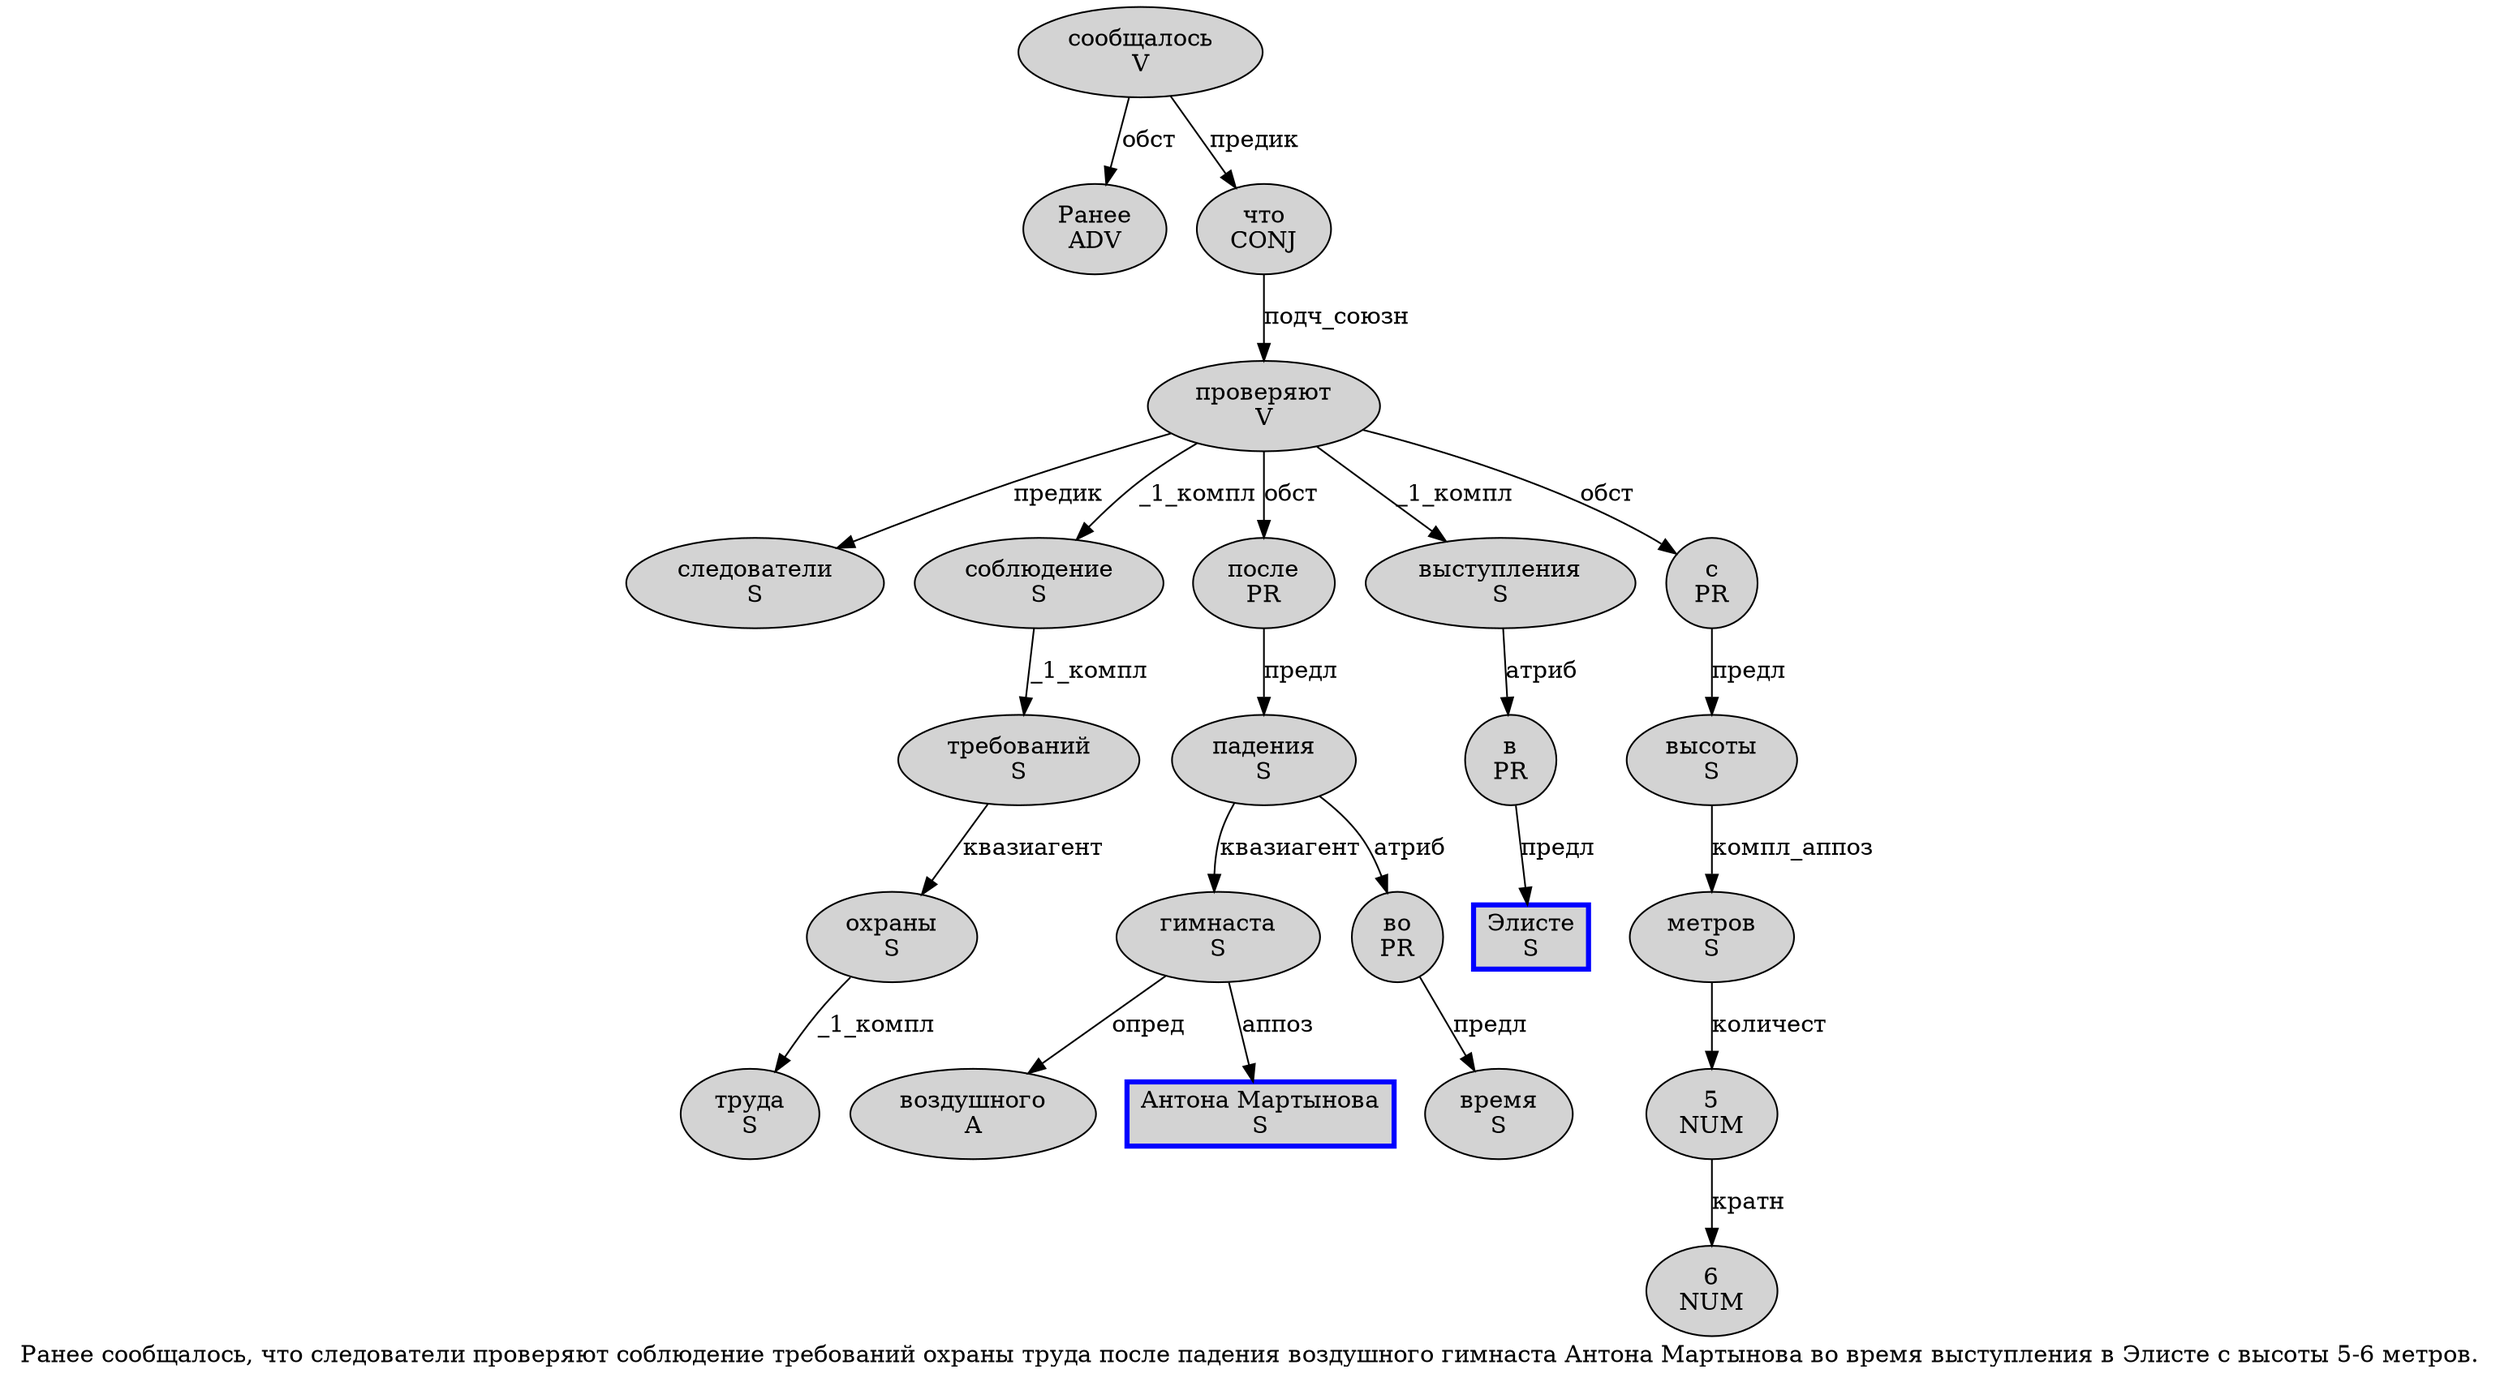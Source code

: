 digraph SENTENCE_181 {
	graph [label="Ранее сообщалось, что следователи проверяют соблюдение требований охраны труда после падения воздушного гимнаста Антона Мартынова во время выступления в Элисте с высоты 5-6 метров."]
	node [style=filled]
		0 [label="Ранее
ADV" color="" fillcolor=lightgray penwidth=1 shape=ellipse]
		1 [label="сообщалось
V" color="" fillcolor=lightgray penwidth=1 shape=ellipse]
		3 [label="что
CONJ" color="" fillcolor=lightgray penwidth=1 shape=ellipse]
		4 [label="следователи
S" color="" fillcolor=lightgray penwidth=1 shape=ellipse]
		5 [label="проверяют
V" color="" fillcolor=lightgray penwidth=1 shape=ellipse]
		6 [label="соблюдение
S" color="" fillcolor=lightgray penwidth=1 shape=ellipse]
		7 [label="требований
S" color="" fillcolor=lightgray penwidth=1 shape=ellipse]
		8 [label="охраны
S" color="" fillcolor=lightgray penwidth=1 shape=ellipse]
		9 [label="труда
S" color="" fillcolor=lightgray penwidth=1 shape=ellipse]
		10 [label="после
PR" color="" fillcolor=lightgray penwidth=1 shape=ellipse]
		11 [label="падения
S" color="" fillcolor=lightgray penwidth=1 shape=ellipse]
		12 [label="воздушного
A" color="" fillcolor=lightgray penwidth=1 shape=ellipse]
		13 [label="гимнаста
S" color="" fillcolor=lightgray penwidth=1 shape=ellipse]
		14 [label="Антона Мартынова
S" color=blue fillcolor=lightgray penwidth=3 shape=box]
		15 [label="во
PR" color="" fillcolor=lightgray penwidth=1 shape=ellipse]
		16 [label="время
S" color="" fillcolor=lightgray penwidth=1 shape=ellipse]
		17 [label="выступления
S" color="" fillcolor=lightgray penwidth=1 shape=ellipse]
		18 [label="в
PR" color="" fillcolor=lightgray penwidth=1 shape=ellipse]
		19 [label="Элисте
S" color=blue fillcolor=lightgray penwidth=3 shape=box]
		20 [label="с
PR" color="" fillcolor=lightgray penwidth=1 shape=ellipse]
		21 [label="высоты
S" color="" fillcolor=lightgray penwidth=1 shape=ellipse]
		22 [label="5
NUM" color="" fillcolor=lightgray penwidth=1 shape=ellipse]
		24 [label="6
NUM" color="" fillcolor=lightgray penwidth=1 shape=ellipse]
		25 [label="метров
S" color="" fillcolor=lightgray penwidth=1 shape=ellipse]
			3 -> 5 [label="подч_союзн"]
			22 -> 24 [label="кратн"]
			13 -> 12 [label="опред"]
			13 -> 14 [label="аппоз"]
			17 -> 18 [label="атриб"]
			11 -> 13 [label="квазиагент"]
			11 -> 15 [label="атриб"]
			1 -> 0 [label="обст"]
			1 -> 3 [label="предик"]
			21 -> 25 [label="компл_аппоз"]
			5 -> 4 [label="предик"]
			5 -> 6 [label="_1_компл"]
			5 -> 10 [label="обст"]
			5 -> 17 [label="_1_компл"]
			5 -> 20 [label="обст"]
			6 -> 7 [label="_1_компл"]
			18 -> 19 [label="предл"]
			8 -> 9 [label="_1_компл"]
			15 -> 16 [label="предл"]
			20 -> 21 [label="предл"]
			10 -> 11 [label="предл"]
			25 -> 22 [label="количест"]
			7 -> 8 [label="квазиагент"]
}